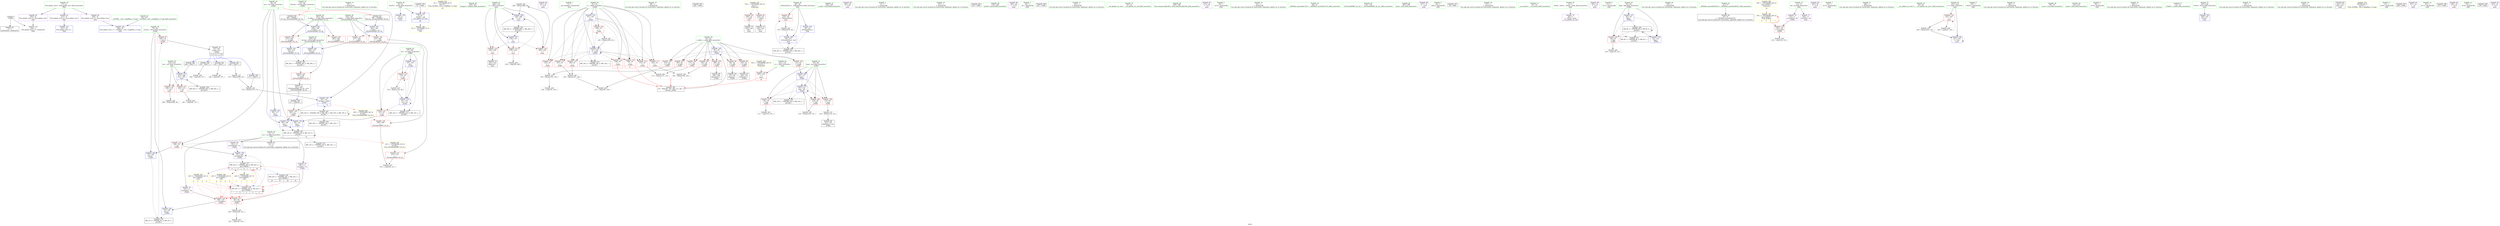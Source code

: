 digraph "SVFG" {
	label="SVFG";

	Node0x55993bb2e5f0 [shape=record,color=grey,label="{NodeID: 0\nNullPtr}"];
	Node0x55993bb2e5f0 -> Node0x55993bb417d0[style=solid];
	Node0x55993bb2e5f0 -> Node0x55993bb46ba0[style=solid];
	Node0x55993bb3fbd0 [shape=record,color=red,label="{NodeID: 97\n195\<--79\n\<--retval\n_Z3dfsi\n}"];
	Node0x55993bb3fbd0 -> Node0x55993bb41ee0[style=solid];
	Node0x55993bb3dc40 [shape=record,color=green,label="{NodeID: 14\n38\<--1\n\<--dummyObj\nCan only get source location for instruction, argument, global var or function.}"];
	Node0x55993bb739f0 [shape=record,color=black,label="{NodeID: 360\n288 = PHI(77, )\n}"];
	Node0x55993bb739f0 -> Node0x55993bb481c0[style=solid];
	Node0x55993bb5e3c0 [shape=record,color=black,label="{NodeID: 277\nMR_22V_2 = PHI(MR_22V_9, MR_22V_1, )\npts\{150000 \}\n|{<s0>4|<s1>5|<s2>6|<s3>7|<s4>16}}"];
	Node0x55993bb5e3c0:s0 -> Node0x55993bb63ad0[style=dashed,color=blue];
	Node0x55993bb5e3c0:s1 -> Node0x55993bb63c30[style=dashed,color=blue];
	Node0x55993bb5e3c0:s2 -> Node0x55993bb63d90[style=dashed,color=blue];
	Node0x55993bb5e3c0:s3 -> Node0x55993bb56cc0[style=dashed,color=blue];
	Node0x55993bb5e3c0:s4 -> Node0x55993bb585c0[style=dashed,color=blue];
	Node0x55993bb40730 [shape=record,color=red,label="{NodeID: 111\n141\<--87\n\<--cnt\n_Z3dfsi\n}"];
	Node0x55993bb40730 -> Node0x55993bb474c0[style=solid];
	Node0x55993bb3e8b0 [shape=record,color=green,label="{NodeID: 28\n13\<--15\nvis\<--vis_field_insensitive\nGlob }"];
	Node0x55993bb3e8b0 -> Node0x55993bb418d0[style=solid];
	Node0x55993bb3e8b0 -> Node0x55993bb42560[style=solid];
	Node0x55993bb3e8b0 -> Node0x55993bb42630[style=solid];
	Node0x55993bb3e8b0 -> Node0x55993bb42700[style=solid];
	Node0x55993bb45c40 [shape=record,color=red,label="{NodeID: 125\n220\<--200\n\<--retval\n_ZSt3minIiERKT_S2_S2_\n}"];
	Node0x55993bb45c40 -> Node0x55993bb41fb0[style=solid];
	Node0x55993bb3f5f0 [shape=record,color=green,label="{NodeID: 42\n87\<--88\ncnt\<--cnt_field_insensitive\n_Z3dfsi\n}"];
	Node0x55993bb3f5f0 -> Node0x55993bb40660[style=solid];
	Node0x55993bb3f5f0 -> Node0x55993bb40730[style=solid];
	Node0x55993bb3f5f0 -> Node0x55993bb470b0[style=solid];
	Node0x55993bb3f5f0 -> Node0x55993bb47320[style=solid];
	Node0x55993bb467a0 [shape=record,color=blue,label="{NodeID: 139\n8\<--9\n_ZL2PI\<--\nGlob }"];
	Node0x55993bb411d0 [shape=record,color=green,label="{NodeID: 56\n240\<--241\nfreopen\<--freopen_field_insensitive\n}"];
	Node0x55993bb4d340 [shape=record,color=grey,label="{NodeID: 236\n269 = Binary(268, 29, )\n}"];
	Node0x55993bb4d340 -> Node0x55993bb48020[style=solid];
	Node0x55993bb473f0 [shape=record,color=blue,label="{NodeID: 153\n89\<--137\nans\<--\n_Z3dfsi\n}"];
	Node0x55993bb473f0 -> Node0x55993bb474c0[style=dashed];
	Node0x55993bb473f0 -> Node0x55993bb55dc0[style=dashed];
	Node0x55993bb41ee0 [shape=record,color=black,label="{NodeID: 70\n77\<--195\n_Z3dfsi_ret\<--\n_Z3dfsi\n|{<s0>4|<s1>5|<s2>6|<s3>7|<s4>16}}"];
	Node0x55993bb41ee0:s0 -> Node0x55993bb72b40[style=solid,color=blue];
	Node0x55993bb41ee0:s1 -> Node0x55993bb72ed0[style=solid,color=blue];
	Node0x55993bb41ee0:s2 -> Node0x55993bb73030[style=solid,color=blue];
	Node0x55993bb41ee0:s3 -> Node0x55993bb73170[style=solid,color=blue];
	Node0x55993bb41ee0:s4 -> Node0x55993bb739f0[style=solid,color=blue];
	Node0x55993bb4e840 [shape=record,color=grey,label="{NodeID: 250\n259 = cmp(258, 260, )\n}"];
	Node0x55993bb47f50 [shape=record,color=blue,label="{NodeID: 167\n229\<--103\ni\<--\nmain\n}"];
	Node0x55993bb47f50 -> Node0x55993bb462c0[style=dashed];
	Node0x55993bb47f50 -> Node0x55993bb46390[style=dashed];
	Node0x55993bb47f50 -> Node0x55993bb46460[style=dashed];
	Node0x55993bb47f50 -> Node0x55993bb48020[style=dashed];
	Node0x55993bb47f50 -> Node0x55993bb57bc0[style=dashed];
	Node0x55993bb42a40 [shape=record,color=purple,label="{NodeID: 84\n244\<--23\n\<--.str.4\nmain\n}"];
	Node0x55993bb2daa0 [shape=record,color=green,label="{NodeID: 1\n7\<--1\n__dso_handle\<--dummyObj\nGlob }"];
	Node0x55993bb3fca0 [shape=record,color=red,label="{NodeID: 98\n96\<--81\n\<--n.addr\n_Z3dfsi\n}"];
	Node0x55993bb3fca0 -> Node0x55993bb41ad0[style=solid];
	Node0x55993bb3dcd0 [shape=record,color=green,label="{NodeID: 15\n68\<--1\n\<--dummyObj\nCan only get source location for instruction, argument, global var or function.}"];
	Node0x55993bb73d00 [shape=record,color=black,label="{NodeID: 361\n294 = PHI()\n}"];
	Node0x55993bb5e8c0 [shape=record,color=yellow,style=double,label="{NodeID: 278\n32V_1 = ENCHI(MR_32V_0)\npts\{1 \}\nFun[main]}"];
	Node0x55993bb5e8c0 -> Node0x55993bb432f0[style=dashed];
	Node0x55993bb5e8c0 -> Node0x55993bb433c0[style=dashed];
	Node0x55993bb40800 [shape=record,color=red,label="{NodeID: 112\n188\<--89\n\<--ans\n_Z3dfsi\n}"];
	Node0x55993bb40800 -> Node0x55993bb478d0[style=solid];
	Node0x55993bb40800 -> Node0x55993bb479a0[style=solid];
	Node0x55993bb3e9b0 [shape=record,color=green,label="{NodeID: 29\n28\<--30\n_ZZ4mainE2ca\<--_ZZ4mainE2ca_field_insensitive\nGlob }"];
	Node0x55993bb3e9b0 -> Node0x55993bb3fb00[style=solid];
	Node0x55993bb3e9b0 -> Node0x55993bb468a0[style=solid];
	Node0x55993bb3e9b0 -> Node0x55993bb480f0[style=solid];
	Node0x55993bb45d10 [shape=record,color=red,label="{NodeID: 126\n210\<--202\n\<--__a.addr\n_ZSt3minIiERKT_S2_S2_\n}"];
	Node0x55993bb45d10 -> Node0x55993bb46120[style=solid];
	Node0x55993bb3f6c0 [shape=record,color=green,label="{NodeID: 43\n89\<--90\nans\<--ans_field_insensitive\n_Z3dfsi\n|{|<s4>8}}"];
	Node0x55993bb3f6c0 -> Node0x55993bb40800[style=solid];
	Node0x55993bb3f6c0 -> Node0x55993bb473f0[style=solid];
	Node0x55993bb3f6c0 -> Node0x55993bb474c0[style=solid];
	Node0x55993bb3f6c0 -> Node0x55993bb47730[style=solid];
	Node0x55993bb3f6c0:s4 -> Node0x55993bb73ea0[style=solid,color=red];
	Node0x55993bb468a0 [shape=record,color=blue,label="{NodeID: 140\n28\<--29\n_ZZ4mainE2ca\<--\nGlob }"];
	Node0x55993bb468a0 -> Node0x55993bb571c0[style=dashed];
	Node0x55993bb412d0 [shape=record,color=green,label="{NodeID: 57\n248\<--249\nscanf\<--scanf_field_insensitive\n}"];
	Node0x55993bb4d4c0 [shape=record,color=grey,label="{NodeID: 237\n155 = Binary(153, 154, )\n}"];
	Node0x55993bb4d4c0 -> Node0x55993bb4ddc0[style=solid];
	Node0x55993bb474c0 [shape=record,color=blue,label="{NodeID: 154\n89\<--141\nans\<--\n_Z3dfsi\n}"];
	Node0x55993bb474c0 -> Node0x55993bb55dc0[style=dashed];
	Node0x55993bb41fb0 [shape=record,color=black,label="{NodeID: 71\n197\<--220\n_ZSt3minIiERKT_S2_S2__ret\<--\n_ZSt3minIiERKT_S2_S2_\n|{<s0>8}}"];
	Node0x55993bb41fb0:s0 -> Node0x55993bb732b0[style=solid,color=blue];
	Node0x55993bb55dc0 [shape=record,color=black,label="{NodeID: 251\nMR_14V_6 = PHI(MR_14V_8, MR_14V_5, )\npts\{90 \}\n|{|<s5>8}}"];
	Node0x55993bb55dc0 -> Node0x55993bb40800[style=dashed];
	Node0x55993bb55dc0 -> Node0x55993bb45b70[style=dashed];
	Node0x55993bb55dc0 -> Node0x55993bb47730[style=dashed];
	Node0x55993bb55dc0 -> Node0x55993bb55dc0[style=dashed];
	Node0x55993bb55dc0 -> Node0x55993bb5d4c0[style=dashed];
	Node0x55993bb55dc0:s5 -> Node0x55993bb5fae0[style=dashed,color=red];
	Node0x55993bb48020 [shape=record,color=blue,label="{NodeID: 168\n229\<--269\ni\<--inc\nmain\n}"];
	Node0x55993bb48020 -> Node0x55993bb462c0[style=dashed];
	Node0x55993bb48020 -> Node0x55993bb46390[style=dashed];
	Node0x55993bb48020 -> Node0x55993bb46460[style=dashed];
	Node0x55993bb48020 -> Node0x55993bb48020[style=dashed];
	Node0x55993bb48020 -> Node0x55993bb57bc0[style=dashed];
	Node0x55993bb42b10 [shape=record,color=purple,label="{NodeID: 85\n246\<--26\n\<--.str.5\nmain\n}"];
	Node0x55993bb3cdd0 [shape=record,color=green,label="{NodeID: 2\n9\<--1\n\<--dummyObj\nCan only get source location for instruction, argument, global var or function.}"];
	Node0x55993bb641b0 [shape=record,color=yellow,style=double,label="{NodeID: 348\n2V_2 = CSCHI(MR_2V_1)\npts\{10 \}\nCS[]}"];
	Node0x55993bb3fd70 [shape=record,color=red,label="{NodeID: 99\n105\<--81\n\<--n.addr\n_Z3dfsi\n}"];
	Node0x55993bb3fd70 -> Node0x55993bb41c70[style=solid];
	Node0x55993bb3dd60 [shape=record,color=green,label="{NodeID: 16\n101\<--1\n\<--dummyObj\nCan only get source location for instruction, argument, global var or function.}"];
	Node0x55993bb73dd0 [shape=record,color=black,label="{NodeID: 362\n301 = PHI()\n}"];
	Node0x55993bb408d0 [shape=record,color=red,label="{NodeID: 113\n147\<--91\n\<--i\n_Z3dfsi\n}"];
	Node0x55993bb408d0 -> Node0x55993bb4c8c0[style=solid];
	Node0x55993bb3eab0 [shape=record,color=green,label="{NodeID: 30\n37\<--41\nllvm.global_ctors\<--llvm.global_ctors_field_insensitive\nGlob }"];
	Node0x55993bb3eab0 -> Node0x55993bb42ff0[style=solid];
	Node0x55993bb3eab0 -> Node0x55993bb430f0[style=solid];
	Node0x55993bb3eab0 -> Node0x55993bb431f0[style=solid];
	Node0x55993bb45de0 [shape=record,color=red,label="{NodeID: 127\n217\<--202\n\<--__a.addr\n_ZSt3minIiERKT_S2_S2_\n}"];
	Node0x55993bb45de0 -> Node0x55993bb47ce0[style=solid];
	Node0x55993bb3f790 [shape=record,color=green,label="{NodeID: 44\n91\<--92\ni\<--i_field_insensitive\n_Z3dfsi\n}"];
	Node0x55993bb3f790 -> Node0x55993bb408d0[style=solid];
	Node0x55993bb3f790 -> Node0x55993bb409a0[style=solid];
	Node0x55993bb3f790 -> Node0x55993bb40a70[style=solid];
	Node0x55993bb3f790 -> Node0x55993bb454f0[style=solid];
	Node0x55993bb3f790 -> Node0x55993bb455c0[style=solid];
	Node0x55993bb3f790 -> Node0x55993bb45690[style=solid];
	Node0x55993bb3f790 -> Node0x55993bb45760[style=solid];
	Node0x55993bb3f790 -> Node0x55993bb45830[style=solid];
	Node0x55993bb3f790 -> Node0x55993bb47590[style=solid];
	Node0x55993bb3f790 -> Node0x55993bb47800[style=solid];
	Node0x55993bb4c140 [shape=record,color=grey,label="{NodeID: 224\n299 = Binary(298, 29, )\n}"];
	Node0x55993bb469a0 [shape=record,color=blue,label="{NodeID: 141\n327\<--38\nllvm.global_ctors_0\<--\nGlob }"];
	Node0x55993bb413d0 [shape=record,color=green,label="{NodeID: 58\n279\<--280\nprintf\<--printf_field_insensitive\n}"];
	Node0x55993bb4d640 [shape=record,color=grey,label="{NodeID: 238\n130 = Binary(129, 121, )\n}"];
	Node0x55993bb4d640 -> Node0x55993bb47250[style=solid];
	Node0x55993bb47590 [shape=record,color=blue,label="{NodeID: 155\n91\<--145\ni\<--\n_Z3dfsi\n}"];
	Node0x55993bb47590 -> Node0x55993bb408d0[style=dashed];
	Node0x55993bb47590 -> Node0x55993bb409a0[style=dashed];
	Node0x55993bb47590 -> Node0x55993bb40a70[style=dashed];
	Node0x55993bb47590 -> Node0x55993bb454f0[style=dashed];
	Node0x55993bb47590 -> Node0x55993bb455c0[style=dashed];
	Node0x55993bb47590 -> Node0x55993bb45690[style=dashed];
	Node0x55993bb47590 -> Node0x55993bb45760[style=dashed];
	Node0x55993bb47590 -> Node0x55993bb45830[style=dashed];
	Node0x55993bb47590 -> Node0x55993bb47800[style=dashed];
	Node0x55993bb47590 -> Node0x55993bb5d9c0[style=dashed];
	Node0x55993bb42080 [shape=record,color=black,label="{NodeID: 72\n239\<--236\ncall\<--\nmain\n}"];
	Node0x55993bb480f0 [shape=record,color=blue,label="{NodeID: 169\n28\<--275\n_ZZ4mainE2ca\<--inc5\nmain\n}"];
	Node0x55993bb480f0 -> Node0x55993bb571c0[style=dashed];
	Node0x55993bb42be0 [shape=record,color=purple,label="{NodeID: 86\n265\<--26\n\<--.str.5\nmain\n}"];
	Node0x55993bb3ce60 [shape=record,color=green,label="{NodeID: 3\n16\<--1\n.str\<--dummyObj\nGlob }"];
	Node0x55993bb72a40 [shape=record,color=black,label="{NodeID: 349\n247 = PHI()\n}"];
	Node0x55993bb3fe40 [shape=record,color=red,label="{NodeID: 100\n112\<--81\n\<--n.addr\n_Z3dfsi\n}"];
	Node0x55993bb3fe40 -> Node0x55993bb46fe0[style=solid];
	Node0x55993bb3ddf0 [shape=record,color=green,label="{NodeID: 17\n103\<--1\n\<--dummyObj\nCan only get source location for instruction, argument, global var or function.}"];
	Node0x55993bb73ea0 [shape=record,color=black,label="{NodeID: 363\n198 = PHI(89, )\n0th arg _ZSt3minIiERKT_S2_S2_ }"];
	Node0x55993bb73ea0 -> Node0x55993bb47a70[style=solid];
	Node0x55993bb409a0 [shape=record,color=red,label="{NodeID: 114\n148\<--91\n\<--i\n_Z3dfsi\n}"];
	Node0x55993bb409a0 -> Node0x55993bb4c8c0[style=solid];
	Node0x55993bb3ebb0 [shape=record,color=green,label="{NodeID: 31\n42\<--43\n__cxx_global_var_init\<--__cxx_global_var_init_field_insensitive\n}"];
	Node0x55993bb45eb0 [shape=record,color=red,label="{NodeID: 128\n208\<--204\n\<--__b.addr\n_ZSt3minIiERKT_S2_S2_\n}"];
	Node0x55993bb45eb0 -> Node0x55993bb46050[style=solid];
	Node0x55993bb3f860 [shape=record,color=green,label="{NodeID: 45\n93\<--94\nref.tmp\<--ref.tmp_field_insensitive\n_Z3dfsi\n|{|<s1>8}}"];
	Node0x55993bb3f860 -> Node0x55993bb47660[style=solid];
	Node0x55993bb3f860:s1 -> Node0x55993bb74040[style=solid,color=red];
	Node0x55993bb4c2c0 [shape=record,color=grey,label="{NodeID: 225\n275 = Binary(274, 29, )\n}"];
	Node0x55993bb4c2c0 -> Node0x55993bb480f0[style=solid];
	Node0x55993bb46aa0 [shape=record,color=blue,label="{NodeID: 142\n328\<--39\nllvm.global_ctors_1\<--_GLOBAL__sub_I_xing89qs_2_0.cpp\nGlob }"];
	Node0x55993bb414d0 [shape=record,color=green,label="{NodeID: 59\n285\<--286\nllvm.memset.p0i8.i64\<--llvm.memset.p0i8.i64_field_insensitive\n}"];
	Node0x55993bb4d7c0 [shape=record,color=grey,label="{NodeID: 239\n291 = cmp(290, 137, )\n}"];
	Node0x55993bb47660 [shape=record,color=blue,label="{NodeID: 156\n93\<--175\nref.tmp\<--add23\n_Z3dfsi\n|{|<s2>8}}"];
	Node0x55993bb47660 -> Node0x55993bb45b70[style=dashed];
	Node0x55993bb47660 -> Node0x55993bb5adc0[style=dashed];
	Node0x55993bb47660:s2 -> Node0x55993bb5fbf0[style=dashed,color=red];
	Node0x55993bb42150 [shape=record,color=black,label="{NodeID: 73\n245\<--242\ncall1\<--\nmain\n}"];
	Node0x55993bb481c0 [shape=record,color=blue,label="{NodeID: 170\n233\<--288\nans\<--call7\nmain\n}"];
	Node0x55993bb481c0 -> Node0x55993bb46600[style=dashed];
	Node0x55993bb481c0 -> Node0x55993bb466d0[style=dashed];
	Node0x55993bb481c0 -> Node0x55993bb580c0[style=dashed];
	Node0x55993bb42cb0 [shape=record,color=purple,label="{NodeID: 87\n272\<--26\n\<--.str.5\nmain\n}"];
	Node0x55993bb3cef0 [shape=record,color=green,label="{NodeID: 4\n18\<--1\n.str.2\<--dummyObj\nGlob }"];
	Node0x55993bb72b40 [shape=record,color=black,label="{NodeID: 350\n159 = PHI(77, )\n}"];
	Node0x55993bb72b40 -> Node0x55993bb4d940[style=solid];
	Node0x55993bb5adc0 [shape=record,color=black,label="{NodeID: 267\nMR_18V_5 = PHI(MR_18V_4, MR_18V_3, MR_18V_3, MR_18V_3, )\npts\{94 \}\n}"];
	Node0x55993bb5adc0 -> Node0x55993bb47660[style=dashed];
	Node0x55993bb5adc0 -> Node0x55993bb5adc0[style=dashed];
	Node0x55993bb5adc0 -> Node0x55993bb5dec0[style=dashed];
	Node0x55993bb3ff10 [shape=record,color=red,label="{NodeID: 101\n150\<--81\n\<--n.addr\n_Z3dfsi\n}"];
	Node0x55993bb3ff10 -> Node0x55993bb4dc40[style=solid];
	Node0x55993bb3deb0 [shape=record,color=green,label="{NodeID: 18\n121\<--1\n\<--dummyObj\nCan only get source location for instruction, argument, global var or function.}"];
	Node0x55993bb74040 [shape=record,color=black,label="{NodeID: 364\n199 = PHI(93, )\n1st arg _ZSt3minIiERKT_S2_S2_ }"];
	Node0x55993bb74040 -> Node0x55993bb47b40[style=solid];
	Node0x55993bb40a70 [shape=record,color=red,label="{NodeID: 115\n154\<--91\n\<--i\n_Z3dfsi\n}"];
	Node0x55993bb40a70 -> Node0x55993bb4d4c0[style=solid];
	Node0x55993bb3ecb0 [shape=record,color=green,label="{NodeID: 32\n46\<--47\n_ZNSt8ios_base4InitC1Ev\<--_ZNSt8ios_base4InitC1Ev_field_insensitive\n}"];
	Node0x55993bb45f80 [shape=record,color=red,label="{NodeID: 129\n214\<--204\n\<--__b.addr\n_ZSt3minIiERKT_S2_S2_\n}"];
	Node0x55993bb45f80 -> Node0x55993bb47c10[style=solid];
	Node0x55993bb3f930 [shape=record,color=green,label="{NodeID: 46\n178\<--179\n_ZSt3minIiERKT_S2_S2_\<--_ZSt3minIiERKT_S2_S2__field_insensitive\n}"];
	Node0x55993bb4c440 [shape=record,color=grey,label="{NodeID: 226\n164 = Binary(162, 163, )\n|{<s0>5}}"];
	Node0x55993bb4c440:s0 -> Node0x55993bb74180[style=solid,color=red];
	Node0x55993bb46ba0 [shape=record,color=blue, style = dotted,label="{NodeID: 143\n329\<--3\nllvm.global_ctors_2\<--dummyVal\nGlob }"];
	Node0x55993bb415d0 [shape=record,color=green,label="{NodeID: 60\n295\<--296\nputs\<--puts_field_insensitive\n}"];
	Node0x55993bb4d940 [shape=record,color=grey,label="{NodeID: 240\n160 = cmp(159, 137, )\n}"];
	Node0x55993bb47730 [shape=record,color=blue,label="{NodeID: 157\n89\<--180\nans\<--\n_Z3dfsi\n}"];
	Node0x55993bb47730 -> Node0x55993bb55dc0[style=dashed];
	Node0x55993bb42220 [shape=record,color=black,label="{NodeID: 74\n263\<--262\nidxprom\<--\nmain\n}"];
	Node0x55993bb56cc0 [shape=record,color=black,label="{NodeID: 254\nMR_22V_3 = PHI(MR_22V_8, MR_22V_1, )\npts\{150000 \}\n|{|<s2>4|<s3>4|<s4>4|<s5>4}}"];
	Node0x55993bb56cc0 -> Node0x55993bb478d0[style=dashed];
	Node0x55993bb56cc0 -> Node0x55993bb56cc0[style=dashed];
	Node0x55993bb56cc0:s2 -> Node0x55993bb45900[style=dashed,color=red];
	Node0x55993bb56cc0:s3 -> Node0x55993bb459d0[style=dashed,color=red];
	Node0x55993bb56cc0:s4 -> Node0x55993bb56cc0[style=dashed,color=red];
	Node0x55993bb56cc0:s5 -> Node0x55993bb5e3c0[style=dashed,color=red];
	Node0x55993bb42d80 [shape=record,color=purple,label="{NodeID: 88\n277\<--31\n\<--.str.6\nmain\n}"];
	Node0x55993bb3cf80 [shape=record,color=green,label="{NodeID: 5\n20\<--1\nstdin\<--dummyObj\nGlob }"];
	Node0x55993bb72d30 [shape=record,color=black,label="{NodeID: 351\n49 = PHI()\n}"];
	Node0x55993bb3ffe0 [shape=record,color=red,label="{NodeID: 102\n153\<--81\n\<--n.addr\n_Z3dfsi\n}"];
	Node0x55993bb3ffe0 -> Node0x55993bb4d4c0[style=solid];
	Node0x55993bb3dfb0 [shape=record,color=green,label="{NodeID: 19\n137\<--1\n\<--dummyObj\nCan only get source location for instruction, argument, global var or function.}"];
	Node0x55993bb74180 [shape=record,color=black,label="{NodeID: 365\n78 = PHI(158, 164, 168, 173, 287, )\n0th arg _Z3dfsi }"];
	Node0x55993bb74180 -> Node0x55993bb46d70[style=solid];
	Node0x55993bb454f0 [shape=record,color=red,label="{NodeID: 116\n158\<--91\n\<--i\n_Z3dfsi\n|{<s0>4}}"];
	Node0x55993bb454f0:s0 -> Node0x55993bb74180[style=solid,color=red];
	Node0x55993bb3edb0 [shape=record,color=green,label="{NodeID: 33\n52\<--53\n__cxa_atexit\<--__cxa_atexit_field_insensitive\n}"];
	Node0x55993bb46050 [shape=record,color=red,label="{NodeID: 130\n209\<--208\n\<--\n_ZSt3minIiERKT_S2_S2_\n}"];
	Node0x55993bb46050 -> Node0x55993bb4e3c0[style=solid];
	Node0x55993bb3fa30 [shape=record,color=green,label="{NodeID: 47\n200\<--201\nretval\<--retval_field_insensitive\n_ZSt3minIiERKT_S2_S2_\n}"];
	Node0x55993bb3fa30 -> Node0x55993bb45c40[style=solid];
	Node0x55993bb3fa30 -> Node0x55993bb47c10[style=solid];
	Node0x55993bb3fa30 -> Node0x55993bb47ce0[style=solid];
	Node0x55993bb4c5c0 [shape=record,color=grey,label="{NodeID: 227\n170 = Binary(169, 29, )\n}"];
	Node0x55993bb4c5c0 -> Node0x55993bb4cd40[style=solid];
	Node0x55993bb46ca0 [shape=record,color=blue,label="{NodeID: 144\n8\<--67\n_ZL2PI\<--call\n__cxx_global_var_init.1\n|{<s0>20}}"];
	Node0x55993bb46ca0:s0 -> Node0x55993bb641b0[style=dashed,color=blue];
	Node0x55993bb416d0 [shape=record,color=green,label="{NodeID: 61\n39\<--322\n_GLOBAL__sub_I_xing89qs_2_0.cpp\<--_GLOBAL__sub_I_xing89qs_2_0.cpp_field_insensitive\n}"];
	Node0x55993bb416d0 -> Node0x55993bb46aa0[style=solid];
	Node0x55993bb4dac0 [shape=record,color=grey,label="{NodeID: 241\n166 = cmp(165, 137, )\n}"];
	Node0x55993bb47800 [shape=record,color=blue,label="{NodeID: 158\n91\<--185\ni\<--inc26\n_Z3dfsi\n}"];
	Node0x55993bb47800 -> Node0x55993bb408d0[style=dashed];
	Node0x55993bb47800 -> Node0x55993bb409a0[style=dashed];
	Node0x55993bb47800 -> Node0x55993bb40a70[style=dashed];
	Node0x55993bb47800 -> Node0x55993bb454f0[style=dashed];
	Node0x55993bb47800 -> Node0x55993bb455c0[style=dashed];
	Node0x55993bb47800 -> Node0x55993bb45690[style=dashed];
	Node0x55993bb47800 -> Node0x55993bb45760[style=dashed];
	Node0x55993bb47800 -> Node0x55993bb45830[style=dashed];
	Node0x55993bb47800 -> Node0x55993bb47800[style=dashed];
	Node0x55993bb47800 -> Node0x55993bb5d9c0[style=dashed];
	Node0x55993bb422f0 [shape=record,color=purple,label="{NodeID: 75\n48\<--4\n\<--_ZStL8__ioinit\n__cxx_global_var_init\n}"];
	Node0x55993bb571c0 [shape=record,color=black,label="{NodeID: 255\nMR_34V_2 = PHI(MR_34V_3, MR_34V_1, )\npts\{30 \}\n}"];
	Node0x55993bb571c0 -> Node0x55993bb3fb00[style=dashed];
	Node0x55993bb571c0 -> Node0x55993bb480f0[style=dashed];
	Node0x55993bb42e50 [shape=record,color=purple,label="{NodeID: 89\n293\<--33\n\<--.str.7\nmain\n}"];
	Node0x55993bb3d7c0 [shape=record,color=green,label="{NodeID: 6\n21\<--1\n.str.3\<--dummyObj\nGlob }"];
	Node0x55993bb72e00 [shape=record,color=black,label="{NodeID: 352\n67 = PHI()\n}"];
	Node0x55993bb72e00 -> Node0x55993bb46ca0[style=solid];
	Node0x55993bb5b7c0 [shape=record,color=black,label="{NodeID: 269\nMR_8V_5 = PHI(MR_8V_6, MR_8V_4, )\npts\{84 \}\n}"];
	Node0x55993bb5b7c0 -> Node0x55993bb40320[style=dashed];
	Node0x55993bb5b7c0 -> Node0x55993bb47180[style=dashed];
	Node0x55993bb5b7c0 -> Node0x55993bb5b7c0[style=dashed];
	Node0x55993bb5b7c0 -> Node0x55993bb5c1c0[style=dashed];
	Node0x55993bb400b0 [shape=record,color=red,label="{NodeID: 103\n162\<--81\n\<--n.addr\n_Z3dfsi\n}"];
	Node0x55993bb400b0 -> Node0x55993bb4c440[style=solid];
	Node0x55993bb3e0b0 [shape=record,color=green,label="{NodeID: 20\n145\<--1\n\<--dummyObj\nCan only get source location for instruction, argument, global var or function.}"];
	Node0x55993bb5f760 [shape=record,color=yellow,style=double,label="{NodeID: 283\n42V_1 = ENCHI(MR_42V_0)\npts\{232 \}\nFun[main]}"];
	Node0x55993bb5f760 -> Node0x55993bb46530[style=dashed];
	Node0x55993bb455c0 [shape=record,color=red,label="{NodeID: 117\n163\<--91\n\<--i\n_Z3dfsi\n}"];
	Node0x55993bb455c0 -> Node0x55993bb4c440[style=solid];
	Node0x55993bb3eeb0 [shape=record,color=green,label="{NodeID: 34\n51\<--57\n_ZNSt8ios_base4InitD1Ev\<--_ZNSt8ios_base4InitD1Ev_field_insensitive\n}"];
	Node0x55993bb3eeb0 -> Node0x55993bb419d0[style=solid];
	Node0x55993bb46120 [shape=record,color=red,label="{NodeID: 131\n211\<--210\n\<--\n_ZSt3minIiERKT_S2_S2_\n}"];
	Node0x55993bb46120 -> Node0x55993bb4e3c0[style=solid];
	Node0x55993bb40b20 [shape=record,color=green,label="{NodeID: 48\n202\<--203\n__a.addr\<--__a.addr_field_insensitive\n_ZSt3minIiERKT_S2_S2_\n}"];
	Node0x55993bb40b20 -> Node0x55993bb45d10[style=solid];
	Node0x55993bb40b20 -> Node0x55993bb45de0[style=solid];
	Node0x55993bb40b20 -> Node0x55993bb47a70[style=solid];
	Node0x55993bb4c740 [shape=record,color=grey,label="{NodeID: 228\n173 = Binary(171, 172, )\n|{<s0>7}}"];
	Node0x55993bb4c740:s0 -> Node0x55993bb74180[style=solid,color=red];
	Node0x55993bb46d70 [shape=record,color=blue,label="{NodeID: 145\n81\<--78\nn.addr\<--n\n_Z3dfsi\n}"];
	Node0x55993bb46d70 -> Node0x55993bb3fca0[style=dashed];
	Node0x55993bb46d70 -> Node0x55993bb3fd70[style=dashed];
	Node0x55993bb46d70 -> Node0x55993bb3fe40[style=dashed];
	Node0x55993bb46d70 -> Node0x55993bb3ff10[style=dashed];
	Node0x55993bb46d70 -> Node0x55993bb3ffe0[style=dashed];
	Node0x55993bb46d70 -> Node0x55993bb400b0[style=dashed];
	Node0x55993bb46d70 -> Node0x55993bb40180[style=dashed];
	Node0x55993bb46d70 -> Node0x55993bb40250[style=dashed];
	Node0x55993bb417d0 [shape=record,color=black,label="{NodeID: 62\n2\<--3\ndummyVal\<--dummyVal\n}"];
	Node0x55993bb4dc40 [shape=record,color=grey,label="{NodeID: 242\n151 = cmp(149, 150, )\n}"];
	Node0x55993bb478d0 [shape=record,color=blue,label="{NodeID: 159\n191\<--188\narrayidx28\<--\n_Z3dfsi\n}"];
	Node0x55993bb478d0 -> Node0x55993bb5e3c0[style=dashed];
	Node0x55993bb423c0 [shape=record,color=purple,label="{NodeID: 76\n123\<--11\narrayidx5\<--ok\n_Z3dfsi\n}"];
	Node0x55993bb423c0 -> Node0x55993bb45aa0[style=solid];
	Node0x55993bb42f20 [shape=record,color=purple,label="{NodeID: 90\n300\<--35\n\<--.str.8\nmain\n}"];
	Node0x55993bb3d850 [shape=record,color=green,label="{NodeID: 7\n23\<--1\n.str.4\<--dummyObj\nGlob }"];
	Node0x55993bb72ed0 [shape=record,color=black,label="{NodeID: 353\n165 = PHI(77, )\n}"];
	Node0x55993bb72ed0 -> Node0x55993bb4dac0[style=solid];
	Node0x55993bb5bcc0 [shape=record,color=black,label="{NodeID: 270\nMR_4V_3 = PHI(MR_4V_4, MR_4V_2, )\npts\{80 \}\n}"];
	Node0x55993bb5bcc0 -> Node0x55993bb3fbd0[style=dashed];
	Node0x55993bb40180 [shape=record,color=red,label="{NodeID: 104\n171\<--81\n\<--n.addr\n_Z3dfsi\n}"];
	Node0x55993bb40180 -> Node0x55993bb4c740[style=solid];
	Node0x55993bb3e1b0 [shape=record,color=green,label="{NodeID: 21\n260\<--1\n\<--dummyObj\nCan only get source location for instruction, argument, global var or function.}"];
	Node0x55993bb45690 [shape=record,color=red,label="{NodeID: 118\n168\<--91\n\<--i\n_Z3dfsi\n|{<s0>6}}"];
	Node0x55993bb45690:s0 -> Node0x55993bb74180[style=solid,color=red];
	Node0x55993bb3efb0 [shape=record,color=green,label="{NodeID: 35\n64\<--65\n__cxx_global_var_init.1\<--__cxx_global_var_init.1_field_insensitive\n}"];
	Node0x55993bb461f0 [shape=record,color=red,label="{NodeID: 132\n251\<--227\n\<--t\nmain\n}"];
	Node0x55993bb461f0 -> Node0x55993bb4d1c0[style=solid];
	Node0x55993bb461f0 -> Node0x55993bb4e540[style=solid];
	Node0x55993bb40bf0 [shape=record,color=green,label="{NodeID: 49\n204\<--205\n__b.addr\<--__b.addr_field_insensitive\n_ZSt3minIiERKT_S2_S2_\n}"];
	Node0x55993bb40bf0 -> Node0x55993bb45eb0[style=solid];
	Node0x55993bb40bf0 -> Node0x55993bb45f80[style=solid];
	Node0x55993bb40bf0 -> Node0x55993bb47b40[style=solid];
	Node0x55993bb4c8c0 [shape=record,color=grey,label="{NodeID: 229\n149 = Binary(147, 148, )\n}"];
	Node0x55993bb4c8c0 -> Node0x55993bb4dc40[style=solid];
	Node0x55993bb46e40 [shape=record,color=blue,label="{NodeID: 146\n79\<--108\nretval\<--\n_Z3dfsi\n}"];
	Node0x55993bb46e40 -> Node0x55993bb5bcc0[style=dashed];
	Node0x55993bb418d0 [shape=record,color=black,label="{NodeID: 63\n14\<--13\n\<--vis\nCan only get source location for instruction, argument, global var or function.}"];
	Node0x55993bb4ddc0 [shape=record,color=grey,label="{NodeID: 243\n156 = cmp(155, 103, )\n}"];
	Node0x55993bb479a0 [shape=record,color=blue,label="{NodeID: 160\n79\<--188\nretval\<--\n_Z3dfsi\n}"];
	Node0x55993bb479a0 -> Node0x55993bb5bcc0[style=dashed];
	Node0x55993bb42490 [shape=record,color=purple,label="{NodeID: 77\n264\<--11\narrayidx\<--ok\nmain\n}"];
	Node0x55993bb57bc0 [shape=record,color=black,label="{NodeID: 257\nMR_40V_2 = PHI(MR_40V_4, MR_40V_1, )\npts\{230 \}\n}"];
	Node0x55993bb57bc0 -> Node0x55993bb47f50[style=dashed];
	Node0x55993bb42ff0 [shape=record,color=purple,label="{NodeID: 91\n327\<--37\nllvm.global_ctors_0\<--llvm.global_ctors\nGlob }"];
	Node0x55993bb42ff0 -> Node0x55993bb469a0[style=solid];
	Node0x55993bb3d8e0 [shape=record,color=green,label="{NodeID: 8\n25\<--1\nstdout\<--dummyObj\nGlob }"];
	Node0x55993bb73030 [shape=record,color=black,label="{NodeID: 354\n169 = PHI(77, )\n}"];
	Node0x55993bb73030 -> Node0x55993bb4c5c0[style=solid];
	Node0x55993bb5c1c0 [shape=record,color=black,label="{NodeID: 271\nMR_8V_2 = PHI(MR_8V_4, MR_8V_1, )\npts\{84 \}\n}"];
	Node0x55993bb40250 [shape=record,color=red,label="{NodeID: 105\n189\<--81\n\<--n.addr\n_Z3dfsi\n}"];
	Node0x55993bb40250 -> Node0x55993bb41e10[style=solid];
	Node0x55993bb3e2b0 [shape=record,color=green,label="{NodeID: 22\n282\<--1\n\<--dummyObj\nCan only get source location for instruction, argument, global var or function.}"];
	Node0x55993bb5f920 [shape=record,color=yellow,style=double,label="{NodeID: 285\n20V_1 = ENCHI(MR_20V_0)\npts\{120000 \}\nFun[main]|{<s0>16}}"];
	Node0x55993bb5f920:s0 -> Node0x55993bb606a0[style=dashed,color=red];
	Node0x55993bb45760 [shape=record,color=red,label="{NodeID: 119\n172\<--91\n\<--i\n_Z3dfsi\n}"];
	Node0x55993bb45760 -> Node0x55993bb4c740[style=solid];
	Node0x55993bb3f0b0 [shape=record,color=green,label="{NodeID: 36\n69\<--70\nacos\<--acos_field_insensitive\n}"];
	Node0x55993bb462c0 [shape=record,color=red,label="{NodeID: 133\n258\<--229\n\<--i\nmain\n}"];
	Node0x55993bb462c0 -> Node0x55993bb4e840[style=solid];
	Node0x55993bb40cc0 [shape=record,color=green,label="{NodeID: 50\n222\<--223\nmain\<--main_field_insensitive\n}"];
	Node0x55993bb4ca40 [shape=record,color=grey,label="{NodeID: 230\n185 = Binary(184, 29, )\n}"];
	Node0x55993bb4ca40 -> Node0x55993bb47800[style=solid];
	Node0x55993bb46f10 [shape=record,color=blue,label="{NodeID: 147\n83\<--29\nflag\<--\n_Z3dfsi\n}"];
	Node0x55993bb46f10 -> Node0x55993bb40320[style=dashed];
	Node0x55993bb46f10 -> Node0x55993bb47180[style=dashed];
	Node0x55993bb46f10 -> Node0x55993bb5b7c0[style=dashed];
	Node0x55993bb46f10 -> Node0x55993bb5c1c0[style=dashed];
	Node0x55993bb419d0 [shape=record,color=black,label="{NodeID: 64\n50\<--51\n\<--_ZNSt8ios_base4InitD1Ev\nCan only get source location for instruction, argument, global var or function.}"];
	Node0x55993bb4df40 [shape=record,color=grey,label="{NodeID: 244\n117 = cmp(116, 103, )\n}"];
	Node0x55993bb47a70 [shape=record,color=blue,label="{NodeID: 161\n202\<--198\n__a.addr\<--__a\n_ZSt3minIiERKT_S2_S2_\n}"];
	Node0x55993bb47a70 -> Node0x55993bb45d10[style=dashed];
	Node0x55993bb47a70 -> Node0x55993bb45de0[style=dashed];
	Node0x55993bb42560 [shape=record,color=purple,label="{NodeID: 78\n98\<--13\narrayidx\<--vis\n_Z3dfsi\n}"];
	Node0x55993bb42560 -> Node0x55993bb45900[style=solid];
	Node0x55993bb580c0 [shape=record,color=black,label="{NodeID: 258\nMR_44V_2 = PHI(MR_44V_3, MR_44V_1, )\npts\{234 \}\n}"];
	Node0x55993bb580c0 -> Node0x55993bb481c0[style=dashed];
	Node0x55993bb430f0 [shape=record,color=purple,label="{NodeID: 92\n328\<--37\nllvm.global_ctors_1\<--llvm.global_ctors\nGlob }"];
	Node0x55993bb430f0 -> Node0x55993bb46aa0[style=solid];
	Node0x55993bb3d970 [shape=record,color=green,label="{NodeID: 9\n26\<--1\n.str.5\<--dummyObj\nGlob }"];
	Node0x55993bb73170 [shape=record,color=black,label="{NodeID: 355\n174 = PHI(77, )\n}"];
	Node0x55993bb73170 -> Node0x55993bb4cd40[style=solid];
	Node0x55993bb5ced0 [shape=record,color=black,label="{NodeID: 272\nMR_10V_2 = PHI(MR_10V_4, MR_10V_1, )\npts\{86 \}\n}"];
	Node0x55993bb40320 [shape=record,color=red,label="{NodeID: 106\n138\<--83\n\<--flag\n_Z3dfsi\n}"];
	Node0x55993bb40320 -> Node0x55993bb4e240[style=solid];
	Node0x55993bb3e3b0 [shape=record,color=green,label="{NodeID: 23\n283\<--1\n\<--dummyObj\nCan only get source location for instruction, argument, global var or function.}"];
	Node0x55993bb45830 [shape=record,color=red,label="{NodeID: 120\n184\<--91\n\<--i\n_Z3dfsi\n}"];
	Node0x55993bb45830 -> Node0x55993bb4ca40[style=solid];
	Node0x55993bb3f1b0 [shape=record,color=green,label="{NodeID: 37\n75\<--76\n_Z3dfsi\<--_Z3dfsi_field_insensitive\n}"];
	Node0x55993bb606a0 [shape=record,color=yellow,style=double,label="{NodeID: 300\n20V_1 = ENCHI(MR_20V_0)\npts\{120000 \}\nFun[_Z3dfsi]|{|<s1>4|<s2>5|<s3>6|<s4>7}}"];
	Node0x55993bb606a0 -> Node0x55993bb45aa0[style=dashed];
	Node0x55993bb606a0:s1 -> Node0x55993bb606a0[style=dashed,color=red];
	Node0x55993bb606a0:s2 -> Node0x55993bb606a0[style=dashed,color=red];
	Node0x55993bb606a0:s3 -> Node0x55993bb606a0[style=dashed,color=red];
	Node0x55993bb606a0:s4 -> Node0x55993bb606a0[style=dashed,color=red];
	Node0x55993bb46390 [shape=record,color=red,label="{NodeID: 134\n262\<--229\n\<--i\nmain\n}"];
	Node0x55993bb46390 -> Node0x55993bb42220[style=solid];
	Node0x55993bb40dc0 [shape=record,color=green,label="{NodeID: 51\n225\<--226\nretval\<--retval_field_insensitive\nmain\n}"];
	Node0x55993bb40dc0 -> Node0x55993bb47db0[style=solid];
	Node0x55993bb4cbc0 [shape=record,color=grey,label="{NodeID: 231\n120 = Binary(119, 121, )\n}"];
	Node0x55993bb4cbc0 -> Node0x55993bb41d40[style=solid];
	Node0x55993bb46fe0 [shape=record,color=blue,label="{NodeID: 148\n85\<--112\ntmp\<--\n_Z3dfsi\n}"];
	Node0x55993bb46fe0 -> Node0x55993bb403f0[style=dashed];
	Node0x55993bb46fe0 -> Node0x55993bb404c0[style=dashed];
	Node0x55993bb46fe0 -> Node0x55993bb40590[style=dashed];
	Node0x55993bb46fe0 -> Node0x55993bb47250[style=dashed];
	Node0x55993bb46fe0 -> Node0x55993bb5ced0[style=dashed];
	Node0x55993bb41ad0 [shape=record,color=black,label="{NodeID: 65\n97\<--96\nidxprom\<--\n_Z3dfsi\n}"];
	Node0x55993bb4e0c0 [shape=record,color=grey,label="{NodeID: 245\n102 = cmp(100, 103, )\n}"];
	Node0x55993bb47b40 [shape=record,color=blue,label="{NodeID: 162\n204\<--199\n__b.addr\<--__b\n_ZSt3minIiERKT_S2_S2_\n}"];
	Node0x55993bb47b40 -> Node0x55993bb45eb0[style=dashed];
	Node0x55993bb47b40 -> Node0x55993bb45f80[style=dashed];
	Node0x55993bb42630 [shape=record,color=purple,label="{NodeID: 79\n107\<--13\narrayidx2\<--vis\n_Z3dfsi\n}"];
	Node0x55993bb42630 -> Node0x55993bb459d0[style=solid];
	Node0x55993bb585c0 [shape=record,color=black,label="{NodeID: 259\nMR_22V_2 = PHI(MR_22V_3, MR_22V_1, )\npts\{150000 \}\n|{<s0>16|<s1>16|<s2>16|<s3>16}}"];
	Node0x55993bb585c0:s0 -> Node0x55993bb45900[style=dashed,color=red];
	Node0x55993bb585c0:s1 -> Node0x55993bb459d0[style=dashed,color=red];
	Node0x55993bb585c0:s2 -> Node0x55993bb56cc0[style=dashed,color=red];
	Node0x55993bb585c0:s3 -> Node0x55993bb5e3c0[style=dashed,color=red];
	Node0x55993bb431f0 [shape=record,color=purple,label="{NodeID: 93\n329\<--37\nllvm.global_ctors_2\<--llvm.global_ctors\nGlob }"];
	Node0x55993bb431f0 -> Node0x55993bb46ba0[style=solid];
	Node0x55993bb3da00 [shape=record,color=green,label="{NodeID: 10\n29\<--1\n\<--dummyObj\nCan only get source location for instruction, argument, global var or function.}"];
	Node0x55993bb732b0 [shape=record,color=black,label="{NodeID: 356\n177 = PHI(197, )\n}"];
	Node0x55993bb732b0 -> Node0x55993bb45b70[style=solid];
	Node0x55993bb5cfc0 [shape=record,color=black,label="{NodeID: 273\nMR_12V_2 = PHI(MR_12V_4, MR_12V_1, )\npts\{88 \}\n}"];
	Node0x55993bb403f0 [shape=record,color=red,label="{NodeID: 107\n116\<--85\n\<--tmp\n_Z3dfsi\n}"];
	Node0x55993bb403f0 -> Node0x55993bb4df40[style=solid];
	Node0x55993bb3e4b0 [shape=record,color=green,label="{NodeID: 24\n284\<--1\n\<--dummyObj\nCan only get source location for instruction, argument, global var or function.}"];
	Node0x55993bb5fae0 [shape=record,color=yellow,style=double,label="{NodeID: 287\n14V_1 = ENCHI(MR_14V_0)\npts\{90 \}\nFun[_ZSt3minIiERKT_S2_S2_]}"];
	Node0x55993bb5fae0 -> Node0x55993bb46120[style=dashed];
	Node0x55993bb45900 [shape=record,color=red,label="{NodeID: 121\n99\<--98\n\<--arrayidx\n_Z3dfsi\n}"];
	Node0x55993bb45900 -> Node0x55993bb4d040[style=solid];
	Node0x55993bb3f2b0 [shape=record,color=green,label="{NodeID: 38\n79\<--80\nretval\<--retval_field_insensitive\n_Z3dfsi\n}"];
	Node0x55993bb3f2b0 -> Node0x55993bb3fbd0[style=solid];
	Node0x55993bb3f2b0 -> Node0x55993bb46e40[style=solid];
	Node0x55993bb3f2b0 -> Node0x55993bb479a0[style=solid];
	Node0x55993bb46460 [shape=record,color=red,label="{NodeID: 135\n268\<--229\n\<--i\nmain\n}"];
	Node0x55993bb46460 -> Node0x55993bb4d340[style=solid];
	Node0x55993bb40e90 [shape=record,color=green,label="{NodeID: 52\n227\<--228\nt\<--t_field_insensitive\nmain\n}"];
	Node0x55993bb40e90 -> Node0x55993bb461f0[style=solid];
	Node0x55993bb40e90 -> Node0x55993bb47e80[style=solid];
	Node0x55993bb4cd40 [shape=record,color=grey,label="{NodeID: 232\n175 = Binary(170, 174, )\n}"];
	Node0x55993bb4cd40 -> Node0x55993bb47660[style=solid];
	Node0x55993bb470b0 [shape=record,color=blue,label="{NodeID: 149\n87\<--103\ncnt\<--\n_Z3dfsi\n}"];
	Node0x55993bb470b0 -> Node0x55993bb40660[style=dashed];
	Node0x55993bb470b0 -> Node0x55993bb40730[style=dashed];
	Node0x55993bb470b0 -> Node0x55993bb47320[style=dashed];
	Node0x55993bb470b0 -> Node0x55993bb5cfc0[style=dashed];
	Node0x55993bb41ba0 [shape=record,color=black,label="{NodeID: 66\n224\<--103\nmain_ret\<--\nmain\n}"];
	Node0x55993bb62b30 [shape=record,color=yellow,style=double,label="{NodeID: 329\nRETMU(2V_2)\npts\{10 \}\nFun[_GLOBAL__sub_I_xing89qs_2_0.cpp]}"];
	Node0x55993bb4e240 [shape=record,color=grey,label="{NodeID: 246\n139 = cmp(138, 103, )\n}"];
	Node0x55993bb47c10 [shape=record,color=blue,label="{NodeID: 163\n200\<--214\nretval\<--\n_ZSt3minIiERKT_S2_S2_\n}"];
	Node0x55993bb47c10 -> Node0x55993bb594c0[style=dashed];
	Node0x55993bb42700 [shape=record,color=purple,label="{NodeID: 80\n191\<--13\narrayidx28\<--vis\n_Z3dfsi\n}"];
	Node0x55993bb42700 -> Node0x55993bb478d0[style=solid];
	Node0x55993bb63ad0 [shape=record,color=yellow,style=double,label="{NodeID: 343\n22V_4 = CSCHI(MR_22V_3)\npts\{150000 \}\nCS[]|{|<s1>5|<s2>5|<s3>5|<s4>5}}"];
	Node0x55993bb63ad0 -> Node0x55993bb56cc0[style=dashed];
	Node0x55993bb63ad0:s1 -> Node0x55993bb45900[style=dashed,color=red];
	Node0x55993bb63ad0:s2 -> Node0x55993bb459d0[style=dashed,color=red];
	Node0x55993bb63ad0:s3 -> Node0x55993bb56cc0[style=dashed,color=red];
	Node0x55993bb63ad0:s4 -> Node0x55993bb5e3c0[style=dashed,color=red];
	Node0x55993bb432f0 [shape=record,color=red,label="{NodeID: 94\n236\<--20\n\<--stdin\nmain\n}"];
	Node0x55993bb432f0 -> Node0x55993bb42080[style=solid];
	Node0x55993bb3da90 [shape=record,color=green,label="{NodeID: 11\n31\<--1\n.str.6\<--dummyObj\nGlob }"];
	Node0x55993bb733f0 [shape=record,color=black,label="{NodeID: 357\n266 = PHI()\n}"];
	Node0x55993bb5d4c0 [shape=record,color=black,label="{NodeID: 274\nMR_14V_2 = PHI(MR_14V_6, MR_14V_1, )\npts\{90 \}\n}"];
	Node0x55993bb404c0 [shape=record,color=red,label="{NodeID: 108\n119\<--85\n\<--tmp\n_Z3dfsi\n}"];
	Node0x55993bb404c0 -> Node0x55993bb4cbc0[style=solid];
	Node0x55993bb3e5b0 [shape=record,color=green,label="{NodeID: 25\n4\<--6\n_ZStL8__ioinit\<--_ZStL8__ioinit_field_insensitive\nGlob }"];
	Node0x55993bb3e5b0 -> Node0x55993bb422f0[style=solid];
	Node0x55993bb5fbf0 [shape=record,color=yellow,style=double,label="{NodeID: 288\n18V_1 = ENCHI(MR_18V_0)\npts\{94 \}\nFun[_ZSt3minIiERKT_S2_S2_]}"];
	Node0x55993bb5fbf0 -> Node0x55993bb46050[style=dashed];
	Node0x55993bb459d0 [shape=record,color=red,label="{NodeID: 122\n108\<--107\n\<--arrayidx2\n_Z3dfsi\n}"];
	Node0x55993bb459d0 -> Node0x55993bb46e40[style=solid];
	Node0x55993bb3f380 [shape=record,color=green,label="{NodeID: 39\n81\<--82\nn.addr\<--n.addr_field_insensitive\n_Z3dfsi\n}"];
	Node0x55993bb3f380 -> Node0x55993bb3fca0[style=solid];
	Node0x55993bb3f380 -> Node0x55993bb3fd70[style=solid];
	Node0x55993bb3f380 -> Node0x55993bb3fe40[style=solid];
	Node0x55993bb3f380 -> Node0x55993bb3ff10[style=solid];
	Node0x55993bb3f380 -> Node0x55993bb3ffe0[style=solid];
	Node0x55993bb3f380 -> Node0x55993bb400b0[style=solid];
	Node0x55993bb3f380 -> Node0x55993bb40180[style=solid];
	Node0x55993bb3f380 -> Node0x55993bb40250[style=solid];
	Node0x55993bb3f380 -> Node0x55993bb46d70[style=solid];
	Node0x55993bb46530 [shape=record,color=red,label="{NodeID: 136\n287\<--231\n\<--x\nmain\n|{<s0>16}}"];
	Node0x55993bb46530:s0 -> Node0x55993bb74180[style=solid,color=red];
	Node0x55993bb40f60 [shape=record,color=green,label="{NodeID: 53\n229\<--230\ni\<--i_field_insensitive\nmain\n}"];
	Node0x55993bb40f60 -> Node0x55993bb462c0[style=solid];
	Node0x55993bb40f60 -> Node0x55993bb46390[style=solid];
	Node0x55993bb40f60 -> Node0x55993bb46460[style=solid];
	Node0x55993bb40f60 -> Node0x55993bb47f50[style=solid];
	Node0x55993bb40f60 -> Node0x55993bb48020[style=solid];
	Node0x55993bb4cec0 [shape=record,color=grey,label="{NodeID: 233\n133 = Binary(132, 29, )\n}"];
	Node0x55993bb4cec0 -> Node0x55993bb47320[style=solid];
	Node0x55993bb47180 [shape=record,color=blue,label="{NodeID: 150\n83\<--103\nflag\<--\n_Z3dfsi\n}"];
	Node0x55993bb47180 -> Node0x55993bb5b7c0[style=dashed];
	Node0x55993bb41c70 [shape=record,color=black,label="{NodeID: 67\n106\<--105\nidxprom1\<--\n_Z3dfsi\n}"];
	Node0x55993bb4e3c0 [shape=record,color=grey,label="{NodeID: 247\n212 = cmp(209, 211, )\n}"];
	Node0x55993bb47ce0 [shape=record,color=blue,label="{NodeID: 164\n200\<--217\nretval\<--\n_ZSt3minIiERKT_S2_S2_\n}"];
	Node0x55993bb47ce0 -> Node0x55993bb594c0[style=dashed];
	Node0x55993bb427d0 [shape=record,color=purple,label="{NodeID: 81\n237\<--16\n\<--.str\nmain\n}"];
	Node0x55993bb63c30 [shape=record,color=yellow,style=double,label="{NodeID: 344\n22V_5 = CSCHI(MR_22V_4)\npts\{150000 \}\nCS[]|{|<s1>6|<s2>6|<s3>6|<s4>6}}"];
	Node0x55993bb63c30 -> Node0x55993bb56cc0[style=dashed];
	Node0x55993bb63c30:s1 -> Node0x55993bb45900[style=dashed,color=red];
	Node0x55993bb63c30:s2 -> Node0x55993bb459d0[style=dashed,color=red];
	Node0x55993bb63c30:s3 -> Node0x55993bb56cc0[style=dashed,color=red];
	Node0x55993bb63c30:s4 -> Node0x55993bb5e3c0[style=dashed,color=red];
	Node0x55993bb433c0 [shape=record,color=red,label="{NodeID: 95\n242\<--25\n\<--stdout\nmain\n}"];
	Node0x55993bb433c0 -> Node0x55993bb42150[style=solid];
	Node0x55993bb3db20 [shape=record,color=green,label="{NodeID: 12\n33\<--1\n.str.7\<--dummyObj\nGlob }"];
	Node0x55993bb734c0 [shape=record,color=black,label="{NodeID: 358\n273 = PHI()\n}"];
	Node0x55993bb5d9c0 [shape=record,color=black,label="{NodeID: 275\nMR_16V_2 = PHI(MR_16V_4, MR_16V_1, )\npts\{92 \}\n}"];
	Node0x55993bb40590 [shape=record,color=red,label="{NodeID: 109\n129\<--85\n\<--tmp\n_Z3dfsi\n}"];
	Node0x55993bb40590 -> Node0x55993bb4d640[style=solid];
	Node0x55993bb3e6b0 [shape=record,color=green,label="{NodeID: 26\n8\<--10\n_ZL2PI\<--_ZL2PI_field_insensitive\nGlob }"];
	Node0x55993bb3e6b0 -> Node0x55993bb467a0[style=solid];
	Node0x55993bb3e6b0 -> Node0x55993bb46ca0[style=solid];
	Node0x55993bb45aa0 [shape=record,color=red,label="{NodeID: 123\n124\<--123\n\<--arrayidx5\n_Z3dfsi\n}"];
	Node0x55993bb45aa0 -> Node0x55993bb4e6c0[style=solid];
	Node0x55993bb3f450 [shape=record,color=green,label="{NodeID: 40\n83\<--84\nflag\<--flag_field_insensitive\n_Z3dfsi\n}"];
	Node0x55993bb3f450 -> Node0x55993bb40320[style=solid];
	Node0x55993bb3f450 -> Node0x55993bb46f10[style=solid];
	Node0x55993bb3f450 -> Node0x55993bb47180[style=solid];
	Node0x55993bb60970 [shape=record,color=yellow,style=double,label="{NodeID: 303\n2V_1 = ENCHI(MR_2V_0)\npts\{10 \}\nFun[_GLOBAL__sub_I_xing89qs_2_0.cpp]|{<s0>20}}"];
	Node0x55993bb60970:s0 -> Node0x55993bb46ca0[style=dashed,color=red];
	Node0x55993bb46600 [shape=record,color=red,label="{NodeID: 137\n290\<--233\n\<--ans\nmain\n}"];
	Node0x55993bb46600 -> Node0x55993bb4d7c0[style=solid];
	Node0x55993bb41030 [shape=record,color=green,label="{NodeID: 54\n231\<--232\nx\<--x_field_insensitive\nmain\n}"];
	Node0x55993bb41030 -> Node0x55993bb46530[style=solid];
	Node0x55993bb4d040 [shape=record,color=grey,label="{NodeID: 234\n100 = Binary(99, 101, )\n}"];
	Node0x55993bb4d040 -> Node0x55993bb4e0c0[style=solid];
	Node0x55993bb47250 [shape=record,color=blue,label="{NodeID: 151\n85\<--130\ntmp\<--div\n_Z3dfsi\n}"];
	Node0x55993bb47250 -> Node0x55993bb403f0[style=dashed];
	Node0x55993bb47250 -> Node0x55993bb404c0[style=dashed];
	Node0x55993bb47250 -> Node0x55993bb40590[style=dashed];
	Node0x55993bb47250 -> Node0x55993bb47250[style=dashed];
	Node0x55993bb47250 -> Node0x55993bb5ced0[style=dashed];
	Node0x55993bb41d40 [shape=record,color=black,label="{NodeID: 68\n122\<--120\nidxprom4\<--rem\n_Z3dfsi\n}"];
	Node0x55993bb4e540 [shape=record,color=grey,label="{NodeID: 248\n254 = cmp(251, 103, )\n}"];
	Node0x55993bb47db0 [shape=record,color=blue,label="{NodeID: 165\n225\<--103\nretval\<--\nmain\n}"];
	Node0x55993bb428a0 [shape=record,color=purple,label="{NodeID: 82\n238\<--18\n\<--.str.2\nmain\n}"];
	Node0x55993bb63d90 [shape=record,color=yellow,style=double,label="{NodeID: 345\n22V_6 = CSCHI(MR_22V_5)\npts\{150000 \}\nCS[]|{<s0>7|<s1>7|<s2>7|<s3>7}}"];
	Node0x55993bb63d90:s0 -> Node0x55993bb45900[style=dashed,color=red];
	Node0x55993bb63d90:s1 -> Node0x55993bb459d0[style=dashed,color=red];
	Node0x55993bb63d90:s2 -> Node0x55993bb56cc0[style=dashed,color=red];
	Node0x55993bb63d90:s3 -> Node0x55993bb5e3c0[style=dashed,color=red];
	Node0x55993bb594c0 [shape=record,color=black,label="{NodeID: 262\nMR_26V_3 = PHI(MR_26V_4, MR_26V_2, )\npts\{201 \}\n}"];
	Node0x55993bb594c0 -> Node0x55993bb45c40[style=dashed];
	Node0x55993bb3fb00 [shape=record,color=red,label="{NodeID: 96\n274\<--28\n\<--_ZZ4mainE2ca\nmain\n}"];
	Node0x55993bb3fb00 -> Node0x55993bb4c2c0[style=solid];
	Node0x55993bb3dbb0 [shape=record,color=green,label="{NodeID: 13\n35\<--1\n.str.8\<--dummyObj\nGlob }"];
	Node0x55993bb738f0 [shape=record,color=black,label="{NodeID: 359\n278 = PHI()\n}"];
	Node0x55993bb5dec0 [shape=record,color=black,label="{NodeID: 276\nMR_18V_2 = PHI(MR_18V_3, MR_18V_1, )\npts\{94 \}\n}"];
	Node0x55993bb40660 [shape=record,color=red,label="{NodeID: 110\n132\<--87\n\<--cnt\n_Z3dfsi\n}"];
	Node0x55993bb40660 -> Node0x55993bb4cec0[style=solid];
	Node0x55993bb3e7b0 [shape=record,color=green,label="{NodeID: 27\n11\<--12\nok\<--ok_field_insensitive\nGlob }"];
	Node0x55993bb3e7b0 -> Node0x55993bb423c0[style=solid];
	Node0x55993bb3e7b0 -> Node0x55993bb42490[style=solid];
	Node0x55993bb45b70 [shape=record,color=red,label="{NodeID: 124\n180\<--177\n\<--call24\n_Z3dfsi\n}"];
	Node0x55993bb45b70 -> Node0x55993bb47730[style=solid];
	Node0x55993bb3f520 [shape=record,color=green,label="{NodeID: 41\n85\<--86\ntmp\<--tmp_field_insensitive\n_Z3dfsi\n}"];
	Node0x55993bb3f520 -> Node0x55993bb403f0[style=solid];
	Node0x55993bb3f520 -> Node0x55993bb404c0[style=solid];
	Node0x55993bb3f520 -> Node0x55993bb40590[style=solid];
	Node0x55993bb3f520 -> Node0x55993bb46fe0[style=solid];
	Node0x55993bb3f520 -> Node0x55993bb47250[style=solid];
	Node0x55993bb466d0 [shape=record,color=red,label="{NodeID: 138\n298\<--233\n\<--ans\nmain\n}"];
	Node0x55993bb466d0 -> Node0x55993bb4c140[style=solid];
	Node0x55993bb41100 [shape=record,color=green,label="{NodeID: 55\n233\<--234\nans\<--ans_field_insensitive\nmain\n}"];
	Node0x55993bb41100 -> Node0x55993bb46600[style=solid];
	Node0x55993bb41100 -> Node0x55993bb466d0[style=solid];
	Node0x55993bb41100 -> Node0x55993bb481c0[style=solid];
	Node0x55993bb4d1c0 [shape=record,color=grey,label="{NodeID: 235\n252 = Binary(251, 101, )\n}"];
	Node0x55993bb4d1c0 -> Node0x55993bb47e80[style=solid];
	Node0x55993bb47320 [shape=record,color=blue,label="{NodeID: 152\n87\<--133\ncnt\<--inc\n_Z3dfsi\n}"];
	Node0x55993bb47320 -> Node0x55993bb40660[style=dashed];
	Node0x55993bb47320 -> Node0x55993bb40730[style=dashed];
	Node0x55993bb47320 -> Node0x55993bb47320[style=dashed];
	Node0x55993bb47320 -> Node0x55993bb5cfc0[style=dashed];
	Node0x55993bb41e10 [shape=record,color=black,label="{NodeID: 69\n190\<--189\nidxprom27\<--\n_Z3dfsi\n}"];
	Node0x55993bb4e6c0 [shape=record,color=grey,label="{NodeID: 249\n125 = cmp(124, 103, )\n}"];
	Node0x55993bb47e80 [shape=record,color=blue,label="{NodeID: 166\n227\<--252\nt\<--dec\nmain\n}"];
	Node0x55993bb47e80 -> Node0x55993bb461f0[style=dashed];
	Node0x55993bb47e80 -> Node0x55993bb47e80[style=dashed];
	Node0x55993bb42970 [shape=record,color=purple,label="{NodeID: 83\n243\<--21\n\<--.str.3\nmain\n}"];
}
